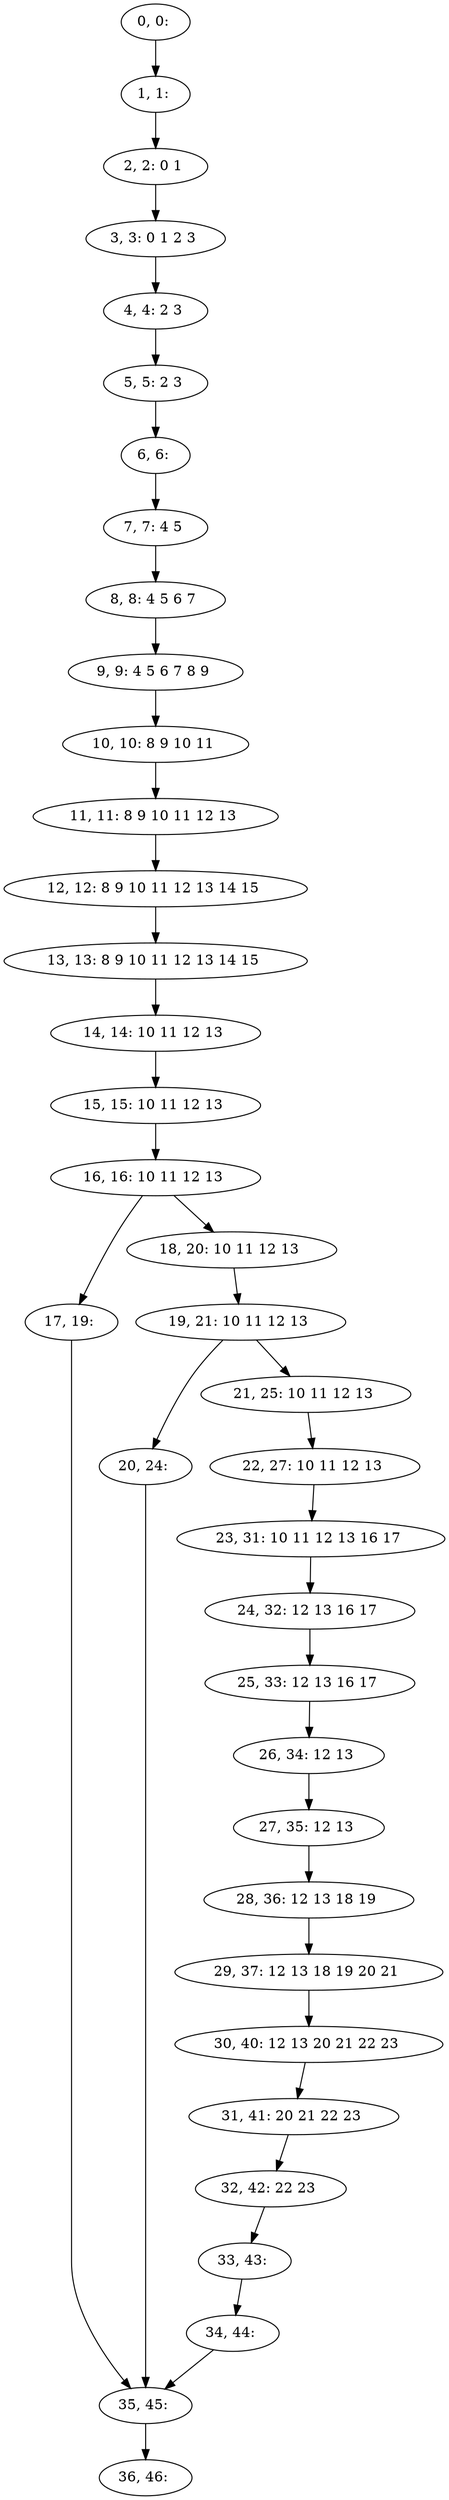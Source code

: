 digraph G {
0[label="0, 0: "];
1[label="1, 1: "];
2[label="2, 2: 0 1 "];
3[label="3, 3: 0 1 2 3 "];
4[label="4, 4: 2 3 "];
5[label="5, 5: 2 3 "];
6[label="6, 6: "];
7[label="7, 7: 4 5 "];
8[label="8, 8: 4 5 6 7 "];
9[label="9, 9: 4 5 6 7 8 9 "];
10[label="10, 10: 8 9 10 11 "];
11[label="11, 11: 8 9 10 11 12 13 "];
12[label="12, 12: 8 9 10 11 12 13 14 15 "];
13[label="13, 13: 8 9 10 11 12 13 14 15 "];
14[label="14, 14: 10 11 12 13 "];
15[label="15, 15: 10 11 12 13 "];
16[label="16, 16: 10 11 12 13 "];
17[label="17, 19: "];
18[label="18, 20: 10 11 12 13 "];
19[label="19, 21: 10 11 12 13 "];
20[label="20, 24: "];
21[label="21, 25: 10 11 12 13 "];
22[label="22, 27: 10 11 12 13 "];
23[label="23, 31: 10 11 12 13 16 17 "];
24[label="24, 32: 12 13 16 17 "];
25[label="25, 33: 12 13 16 17 "];
26[label="26, 34: 12 13 "];
27[label="27, 35: 12 13 "];
28[label="28, 36: 12 13 18 19 "];
29[label="29, 37: 12 13 18 19 20 21 "];
30[label="30, 40: 12 13 20 21 22 23 "];
31[label="31, 41: 20 21 22 23 "];
32[label="32, 42: 22 23 "];
33[label="33, 43: "];
34[label="34, 44: "];
35[label="35, 45: "];
36[label="36, 46: "];
0->1 ;
1->2 ;
2->3 ;
3->4 ;
4->5 ;
5->6 ;
6->7 ;
7->8 ;
8->9 ;
9->10 ;
10->11 ;
11->12 ;
12->13 ;
13->14 ;
14->15 ;
15->16 ;
16->17 ;
16->18 ;
17->35 ;
18->19 ;
19->20 ;
19->21 ;
20->35 ;
21->22 ;
22->23 ;
23->24 ;
24->25 ;
25->26 ;
26->27 ;
27->28 ;
28->29 ;
29->30 ;
30->31 ;
31->32 ;
32->33 ;
33->34 ;
34->35 ;
35->36 ;
}
